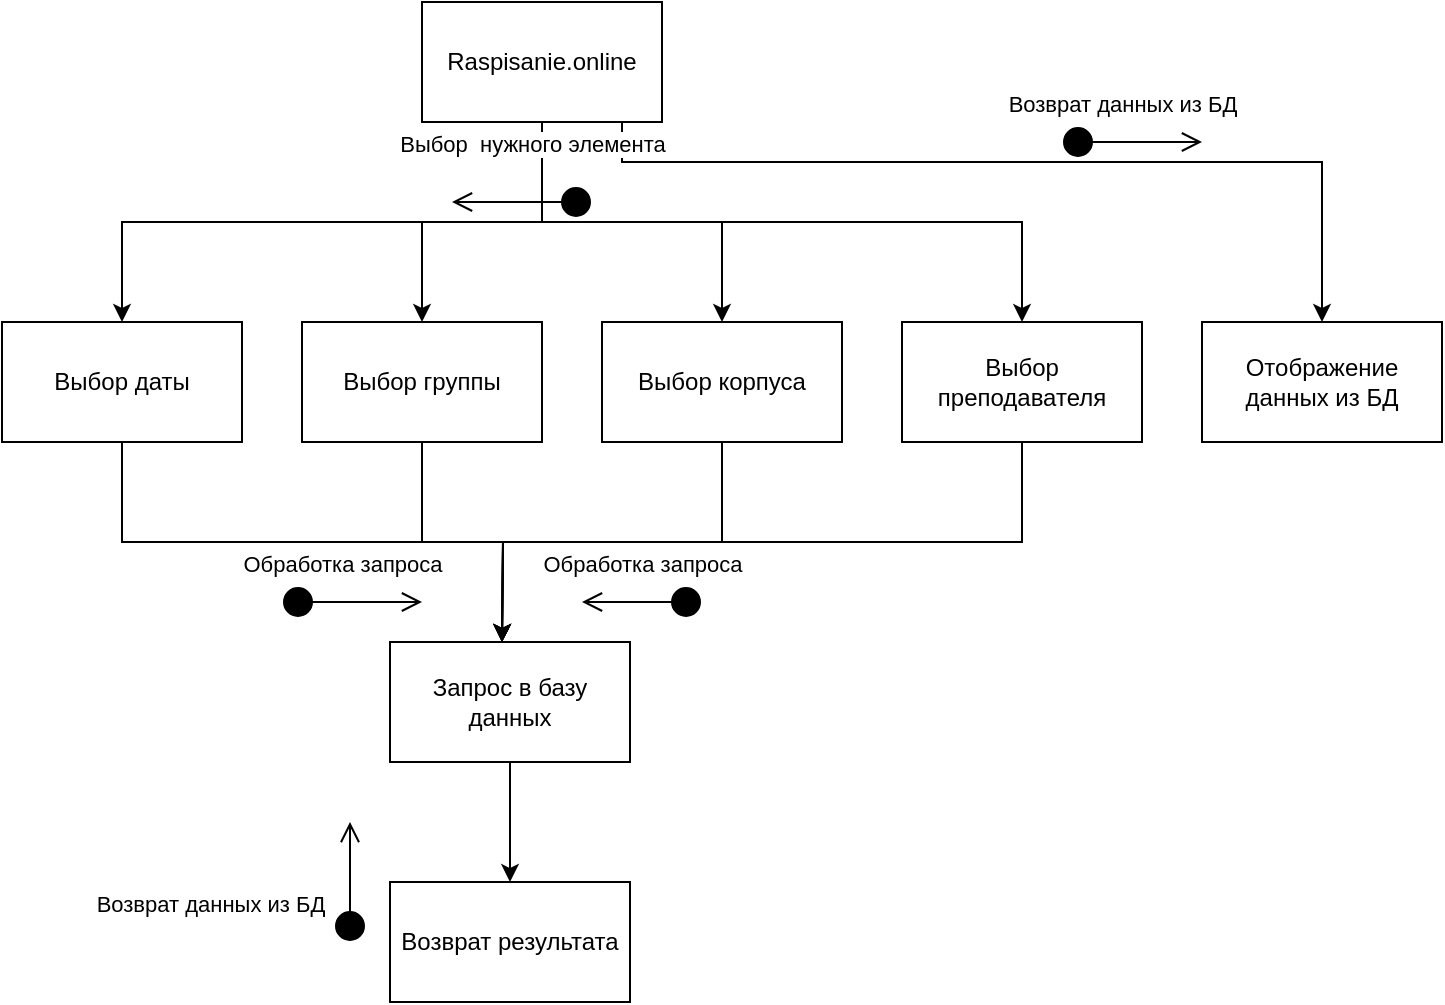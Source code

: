<mxfile version="14.6.3" type="github">
  <diagram id="GXCTUo52rCer0XXX41nN" name="Page-1">
    <mxGraphModel dx="1038" dy="556" grid="1" gridSize="10" guides="1" tooltips="1" connect="1" arrows="1" fold="1" page="1" pageScale="1" pageWidth="827" pageHeight="1169" math="0" shadow="0">
      <root>
        <mxCell id="0" />
        <mxCell id="1" parent="0" />
        <mxCell id="IHZ_zdu_gvjx007J5u15-7" style="edgeStyle=orthogonalEdgeStyle;rounded=0;orthogonalLoop=1;jettySize=auto;html=1;exitX=0.5;exitY=1;exitDx=0;exitDy=0;entryX=0.5;entryY=0;entryDx=0;entryDy=0;" parent="1" source="IHZ_zdu_gvjx007J5u15-1" target="IHZ_zdu_gvjx007J5u15-2" edge="1">
          <mxGeometry relative="1" as="geometry" />
        </mxCell>
        <mxCell id="IHZ_zdu_gvjx007J5u15-8" style="edgeStyle=orthogonalEdgeStyle;rounded=0;orthogonalLoop=1;jettySize=auto;html=1;exitX=0.5;exitY=1;exitDx=0;exitDy=0;entryX=0.5;entryY=0;entryDx=0;entryDy=0;" parent="1" source="IHZ_zdu_gvjx007J5u15-1" target="IHZ_zdu_gvjx007J5u15-3" edge="1">
          <mxGeometry relative="1" as="geometry" />
        </mxCell>
        <mxCell id="IHZ_zdu_gvjx007J5u15-9" style="edgeStyle=orthogonalEdgeStyle;rounded=0;orthogonalLoop=1;jettySize=auto;html=1;exitX=0.5;exitY=1;exitDx=0;exitDy=0;entryX=0.5;entryY=0;entryDx=0;entryDy=0;" parent="1" source="IHZ_zdu_gvjx007J5u15-1" target="IHZ_zdu_gvjx007J5u15-4" edge="1">
          <mxGeometry relative="1" as="geometry" />
        </mxCell>
        <mxCell id="IHZ_zdu_gvjx007J5u15-10" style="edgeStyle=orthogonalEdgeStyle;rounded=0;orthogonalLoop=1;jettySize=auto;html=1;exitX=0.5;exitY=1;exitDx=0;exitDy=0;" parent="1" source="IHZ_zdu_gvjx007J5u15-1" target="IHZ_zdu_gvjx007J5u15-5" edge="1">
          <mxGeometry relative="1" as="geometry" />
        </mxCell>
        <mxCell id="IHZ_zdu_gvjx007J5u15-22" style="edgeStyle=orthogonalEdgeStyle;rounded=0;orthogonalLoop=1;jettySize=auto;html=1;exitX=0.75;exitY=1;exitDx=0;exitDy=0;entryX=0.5;entryY=0;entryDx=0;entryDy=0;" parent="1" source="IHZ_zdu_gvjx007J5u15-1" target="IHZ_zdu_gvjx007J5u15-21" edge="1">
          <mxGeometry relative="1" as="geometry">
            <mxPoint x="720" y="100" as="targetPoint" />
            <Array as="points">
              <mxPoint x="410" y="60" />
              <mxPoint x="410" y="80" />
              <mxPoint x="760" y="80" />
            </Array>
          </mxGeometry>
        </mxCell>
        <mxCell id="IHZ_zdu_gvjx007J5u15-1" value="Raspisanie.online" style="rounded=0;whiteSpace=wrap;html=1;" parent="1" vertex="1">
          <mxGeometry x="310" width="120" height="60" as="geometry" />
        </mxCell>
        <mxCell id="IHZ_zdu_gvjx007J5u15-13" style="edgeStyle=orthogonalEdgeStyle;rounded=0;orthogonalLoop=1;jettySize=auto;html=1;exitX=0.5;exitY=1;exitDx=0;exitDy=0;entryX=0.5;entryY=0;entryDx=0;entryDy=0;" parent="1" source="IHZ_zdu_gvjx007J5u15-2" edge="1">
          <mxGeometry relative="1" as="geometry">
            <mxPoint x="350" y="320" as="targetPoint" />
          </mxGeometry>
        </mxCell>
        <mxCell id="IHZ_zdu_gvjx007J5u15-2" value="Выбор группы" style="rounded=0;whiteSpace=wrap;html=1;" parent="1" vertex="1">
          <mxGeometry x="250" y="160" width="120" height="60" as="geometry" />
        </mxCell>
        <mxCell id="IHZ_zdu_gvjx007J5u15-14" style="edgeStyle=orthogonalEdgeStyle;rounded=0;orthogonalLoop=1;jettySize=auto;html=1;exitX=0.5;exitY=1;exitDx=0;exitDy=0;" parent="1" source="IHZ_zdu_gvjx007J5u15-3" edge="1">
          <mxGeometry relative="1" as="geometry">
            <mxPoint x="350" y="320" as="targetPoint" />
          </mxGeometry>
        </mxCell>
        <mxCell id="IHZ_zdu_gvjx007J5u15-3" value="Выбор даты" style="rounded=0;whiteSpace=wrap;html=1;" parent="1" vertex="1">
          <mxGeometry x="100" y="160" width="120" height="60" as="geometry" />
        </mxCell>
        <mxCell id="IHZ_zdu_gvjx007J5u15-15" style="edgeStyle=orthogonalEdgeStyle;rounded=0;orthogonalLoop=1;jettySize=auto;html=1;exitX=0.5;exitY=1;exitDx=0;exitDy=0;" parent="1" source="IHZ_zdu_gvjx007J5u15-4" edge="1">
          <mxGeometry relative="1" as="geometry">
            <mxPoint x="350" y="320" as="targetPoint" />
          </mxGeometry>
        </mxCell>
        <mxCell id="IHZ_zdu_gvjx007J5u15-4" value="Выбор корпуса" style="rounded=0;whiteSpace=wrap;html=1;" parent="1" vertex="1">
          <mxGeometry x="400" y="160" width="120" height="60" as="geometry" />
        </mxCell>
        <mxCell id="IHZ_zdu_gvjx007J5u15-16" style="edgeStyle=orthogonalEdgeStyle;rounded=0;orthogonalLoop=1;jettySize=auto;html=1;exitX=0.5;exitY=1;exitDx=0;exitDy=0;" parent="1" source="IHZ_zdu_gvjx007J5u15-5" edge="1">
          <mxGeometry relative="1" as="geometry">
            <mxPoint x="350" y="320" as="targetPoint" />
          </mxGeometry>
        </mxCell>
        <mxCell id="IHZ_zdu_gvjx007J5u15-5" value="Выбор преподавателя" style="rounded=0;whiteSpace=wrap;html=1;" parent="1" vertex="1">
          <mxGeometry x="550" y="160" width="120" height="60" as="geometry" />
        </mxCell>
        <mxCell id="IHZ_zdu_gvjx007J5u15-20" style="edgeStyle=orthogonalEdgeStyle;rounded=0;orthogonalLoop=1;jettySize=auto;html=1;exitX=0.5;exitY=1;exitDx=0;exitDy=0;entryX=0.5;entryY=0;entryDx=0;entryDy=0;" parent="1" source="IHZ_zdu_gvjx007J5u15-12" target="IHZ_zdu_gvjx007J5u15-18" edge="1">
          <mxGeometry relative="1" as="geometry">
            <mxPoint x="474" y="440" as="targetPoint" />
          </mxGeometry>
        </mxCell>
        <mxCell id="IHZ_zdu_gvjx007J5u15-12" value="Запрос в базу данных" style="rounded=0;whiteSpace=wrap;html=1;" parent="1" vertex="1">
          <mxGeometry x="294" y="320" width="120" height="60" as="geometry" />
        </mxCell>
        <mxCell id="IHZ_zdu_gvjx007J5u15-18" value="Возврат результата" style="rounded=0;whiteSpace=wrap;html=1;" parent="1" vertex="1">
          <mxGeometry x="294" y="440" width="120" height="60" as="geometry" />
        </mxCell>
        <mxCell id="IHZ_zdu_gvjx007J5u15-21" value="Отображение данных из БД" style="rounded=0;whiteSpace=wrap;html=1;" parent="1" vertex="1">
          <mxGeometry x="700" y="160" width="120" height="60" as="geometry" />
        </mxCell>
        <mxCell id="IHZ_zdu_gvjx007J5u15-26" value="Возврат данных из БД" style="html=1;verticalAlign=bottom;startArrow=circle;startFill=1;endArrow=open;startSize=6;endSize=8;" parent="1" edge="1">
          <mxGeometry x="-0.143" y="10" width="80" relative="1" as="geometry">
            <mxPoint x="630" y="70" as="sourcePoint" />
            <mxPoint x="700" y="70" as="targetPoint" />
            <mxPoint as="offset" />
          </mxGeometry>
        </mxCell>
        <mxCell id="IHZ_zdu_gvjx007J5u15-27" value="Обработка запроса" style="html=1;verticalAlign=bottom;startArrow=circle;startFill=1;endArrow=open;startSize=6;endSize=8;" parent="1" edge="1">
          <mxGeometry x="-0.143" y="10" width="80" relative="1" as="geometry">
            <mxPoint x="240" y="300" as="sourcePoint" />
            <mxPoint x="310" y="300" as="targetPoint" />
            <mxPoint as="offset" />
          </mxGeometry>
        </mxCell>
        <mxCell id="IHZ_zdu_gvjx007J5u15-28" value="Обработка запроса" style="html=1;verticalAlign=bottom;startArrow=circle;startFill=1;endArrow=open;startSize=6;endSize=8;" parent="1" edge="1">
          <mxGeometry y="-10" width="80" relative="1" as="geometry">
            <mxPoint x="450" y="300" as="sourcePoint" />
            <mxPoint x="390" y="300" as="targetPoint" />
            <mxPoint as="offset" />
          </mxGeometry>
        </mxCell>
        <mxCell id="IHZ_zdu_gvjx007J5u15-29" value="Выбор&amp;nbsp; нужного элемента" style="html=1;verticalAlign=bottom;startArrow=circle;startFill=1;endArrow=open;startSize=6;endSize=8;" parent="1" edge="1">
          <mxGeometry x="-0.143" y="-20" width="80" relative="1" as="geometry">
            <mxPoint x="395" y="100" as="sourcePoint" />
            <mxPoint x="325" y="100" as="targetPoint" />
            <mxPoint as="offset" />
          </mxGeometry>
        </mxCell>
        <mxCell id="IHZ_zdu_gvjx007J5u15-30" value="Возврат данных из БД" style="html=1;verticalAlign=bottom;startArrow=circle;startFill=1;endArrow=open;startSize=6;endSize=8;" parent="1" edge="1">
          <mxGeometry x="-0.667" y="70" width="80" relative="1" as="geometry">
            <mxPoint x="274" y="470" as="sourcePoint" />
            <mxPoint x="274" y="410" as="targetPoint" />
            <mxPoint as="offset" />
          </mxGeometry>
        </mxCell>
      </root>
    </mxGraphModel>
  </diagram>
</mxfile>
